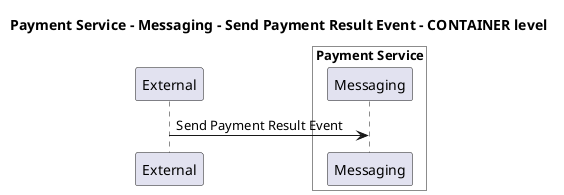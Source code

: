 @startuml

title Payment Service - Messaging - Send Payment Result Event - CONTAINER level

participant "External" as C4InterFlow.SoftwareSystems.ExternalSystem

box "Payment Service" #White
    participant "Messaging" as ECommercePlatform.SoftwareSystems.PaymentService.Containers.Messaging
end box


C4InterFlow.SoftwareSystems.ExternalSystem -> ECommercePlatform.SoftwareSystems.PaymentService.Containers.Messaging : Send Payment Result Event


@enduml
